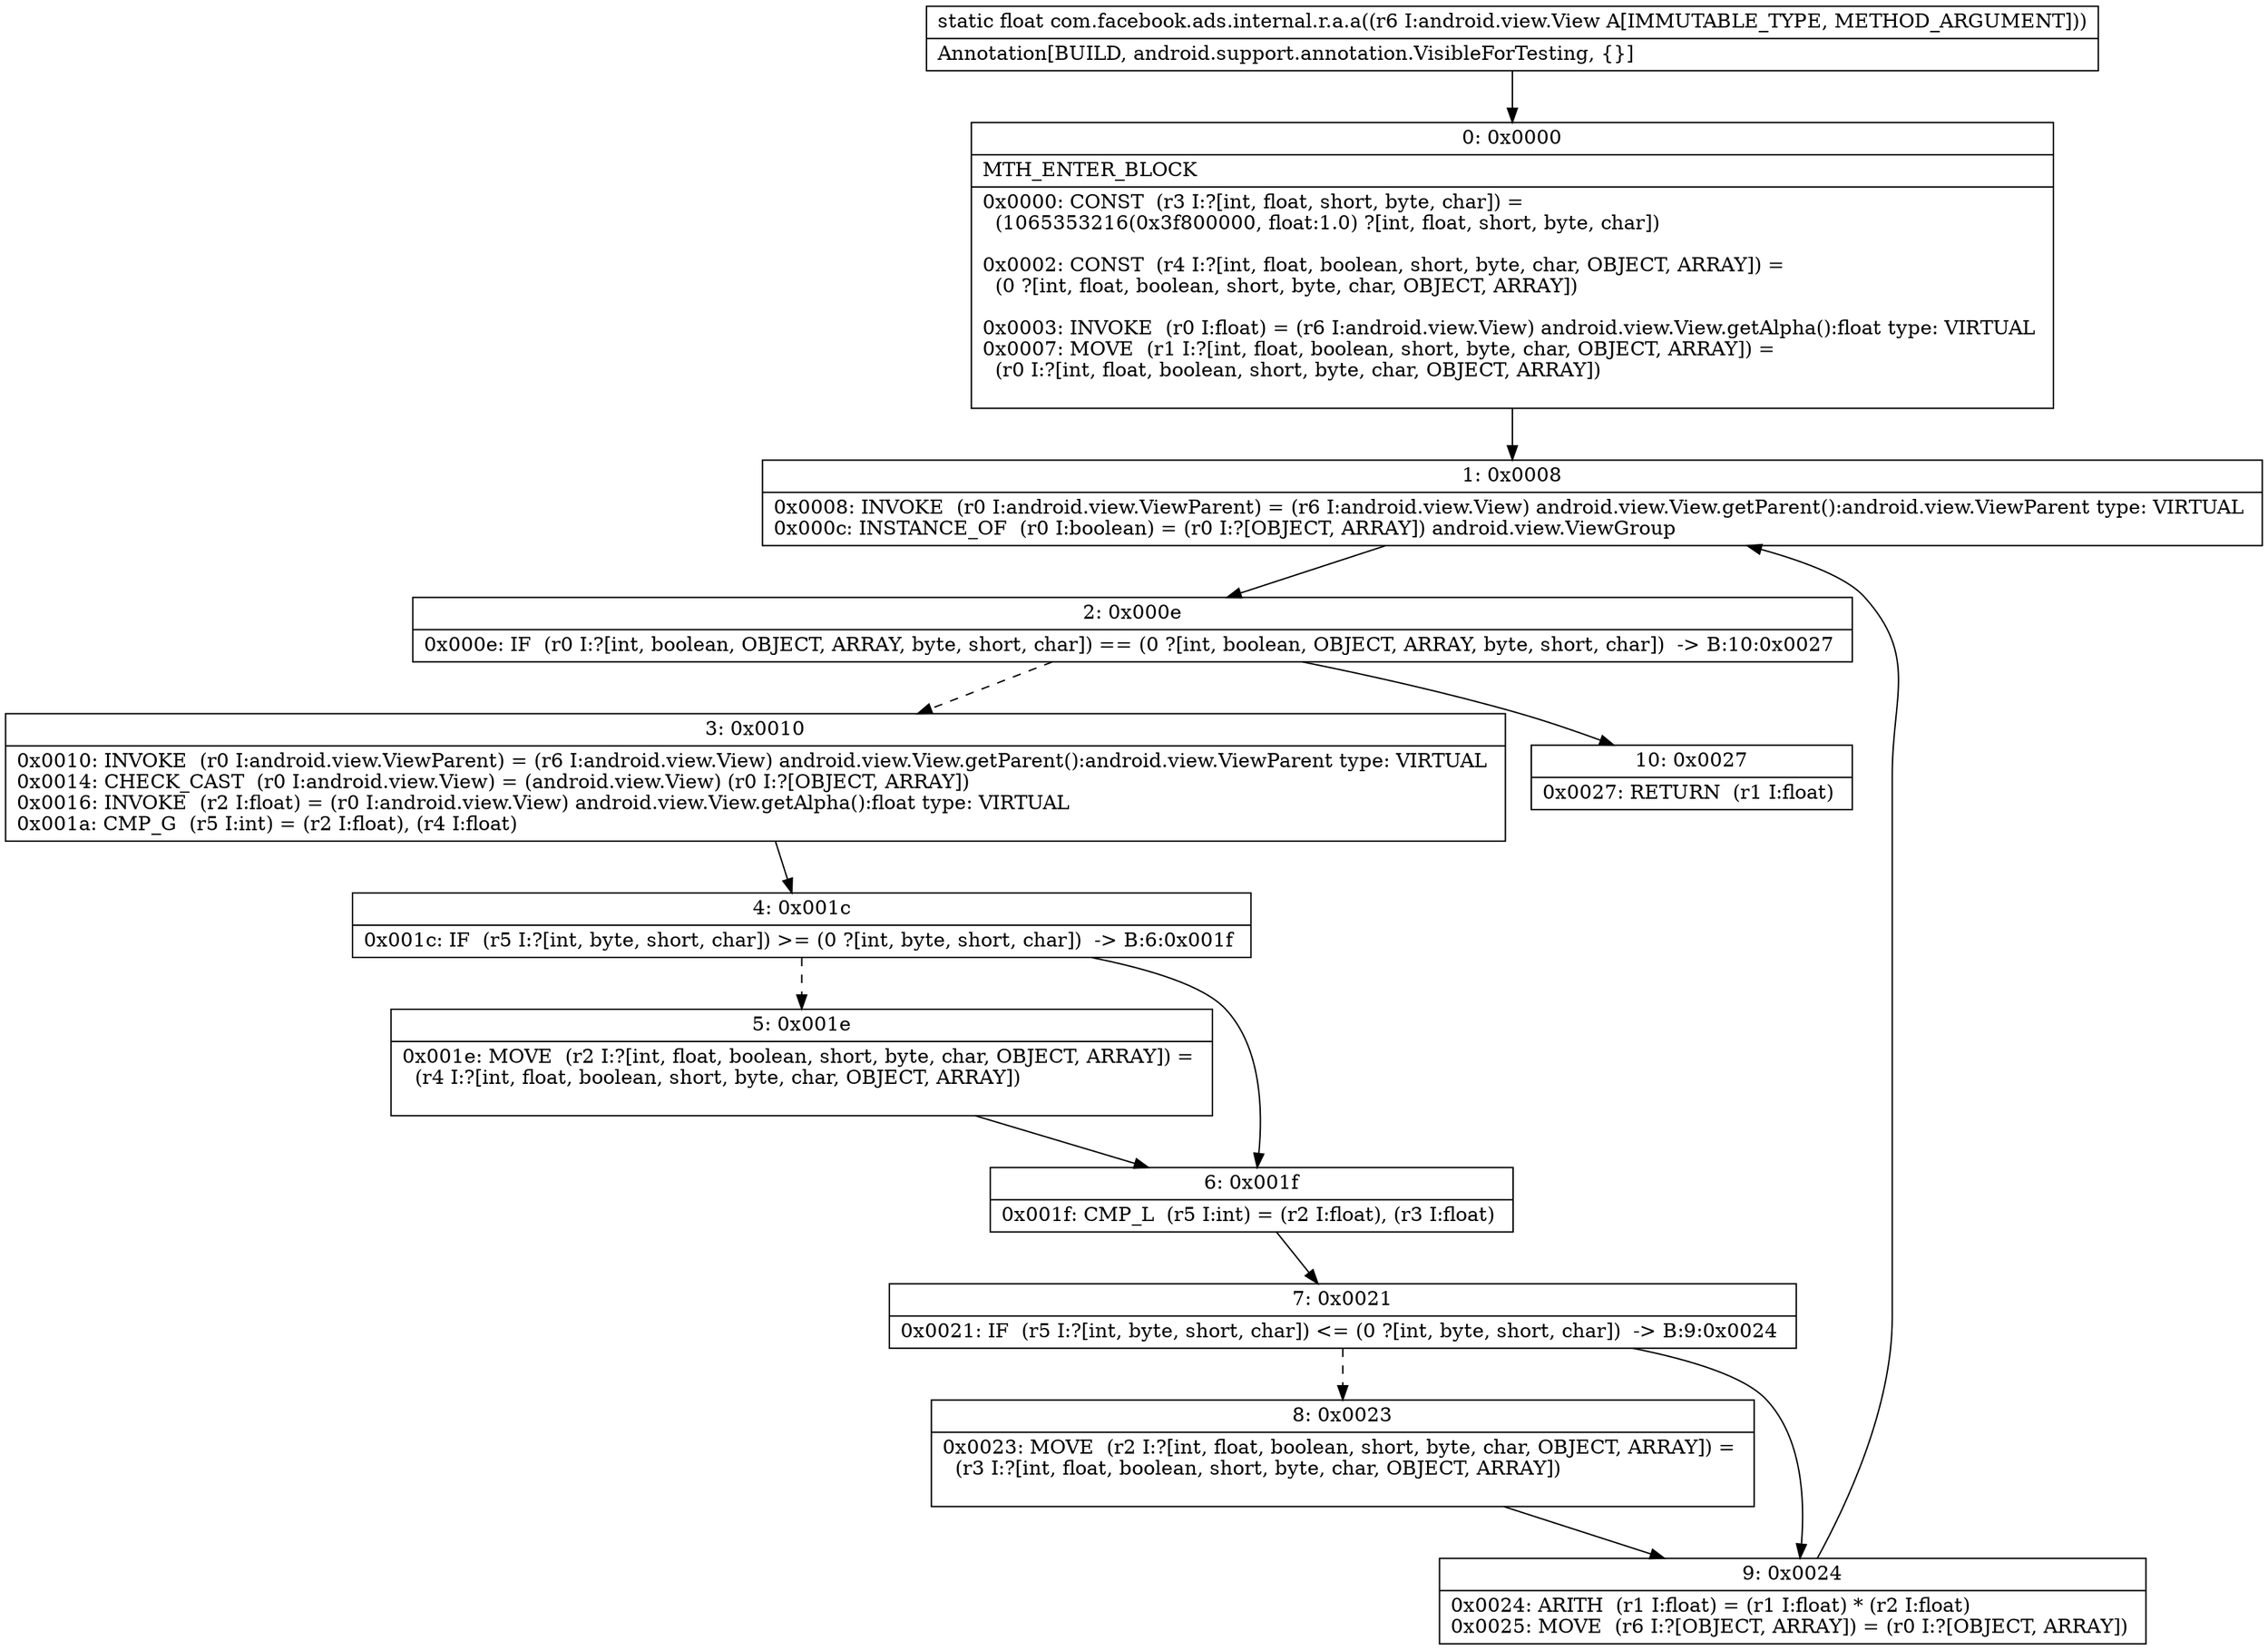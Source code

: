 digraph "CFG forcom.facebook.ads.internal.r.a.a(Landroid\/view\/View;)F" {
Node_0 [shape=record,label="{0\:\ 0x0000|MTH_ENTER_BLOCK\l|0x0000: CONST  (r3 I:?[int, float, short, byte, char]) = \l  (1065353216(0x3f800000, float:1.0) ?[int, float, short, byte, char])\l \l0x0002: CONST  (r4 I:?[int, float, boolean, short, byte, char, OBJECT, ARRAY]) = \l  (0 ?[int, float, boolean, short, byte, char, OBJECT, ARRAY])\l \l0x0003: INVOKE  (r0 I:float) = (r6 I:android.view.View) android.view.View.getAlpha():float type: VIRTUAL \l0x0007: MOVE  (r1 I:?[int, float, boolean, short, byte, char, OBJECT, ARRAY]) = \l  (r0 I:?[int, float, boolean, short, byte, char, OBJECT, ARRAY])\l \l}"];
Node_1 [shape=record,label="{1\:\ 0x0008|0x0008: INVOKE  (r0 I:android.view.ViewParent) = (r6 I:android.view.View) android.view.View.getParent():android.view.ViewParent type: VIRTUAL \l0x000c: INSTANCE_OF  (r0 I:boolean) = (r0 I:?[OBJECT, ARRAY]) android.view.ViewGroup \l}"];
Node_2 [shape=record,label="{2\:\ 0x000e|0x000e: IF  (r0 I:?[int, boolean, OBJECT, ARRAY, byte, short, char]) == (0 ?[int, boolean, OBJECT, ARRAY, byte, short, char])  \-\> B:10:0x0027 \l}"];
Node_3 [shape=record,label="{3\:\ 0x0010|0x0010: INVOKE  (r0 I:android.view.ViewParent) = (r6 I:android.view.View) android.view.View.getParent():android.view.ViewParent type: VIRTUAL \l0x0014: CHECK_CAST  (r0 I:android.view.View) = (android.view.View) (r0 I:?[OBJECT, ARRAY]) \l0x0016: INVOKE  (r2 I:float) = (r0 I:android.view.View) android.view.View.getAlpha():float type: VIRTUAL \l0x001a: CMP_G  (r5 I:int) = (r2 I:float), (r4 I:float) \l}"];
Node_4 [shape=record,label="{4\:\ 0x001c|0x001c: IF  (r5 I:?[int, byte, short, char]) \>= (0 ?[int, byte, short, char])  \-\> B:6:0x001f \l}"];
Node_5 [shape=record,label="{5\:\ 0x001e|0x001e: MOVE  (r2 I:?[int, float, boolean, short, byte, char, OBJECT, ARRAY]) = \l  (r4 I:?[int, float, boolean, short, byte, char, OBJECT, ARRAY])\l \l}"];
Node_6 [shape=record,label="{6\:\ 0x001f|0x001f: CMP_L  (r5 I:int) = (r2 I:float), (r3 I:float) \l}"];
Node_7 [shape=record,label="{7\:\ 0x0021|0x0021: IF  (r5 I:?[int, byte, short, char]) \<= (0 ?[int, byte, short, char])  \-\> B:9:0x0024 \l}"];
Node_8 [shape=record,label="{8\:\ 0x0023|0x0023: MOVE  (r2 I:?[int, float, boolean, short, byte, char, OBJECT, ARRAY]) = \l  (r3 I:?[int, float, boolean, short, byte, char, OBJECT, ARRAY])\l \l}"];
Node_9 [shape=record,label="{9\:\ 0x0024|0x0024: ARITH  (r1 I:float) = (r1 I:float) * (r2 I:float) \l0x0025: MOVE  (r6 I:?[OBJECT, ARRAY]) = (r0 I:?[OBJECT, ARRAY]) \l}"];
Node_10 [shape=record,label="{10\:\ 0x0027|0x0027: RETURN  (r1 I:float) \l}"];
MethodNode[shape=record,label="{static float com.facebook.ads.internal.r.a.a((r6 I:android.view.View A[IMMUTABLE_TYPE, METHOD_ARGUMENT]))  | Annotation[BUILD, android.support.annotation.VisibleForTesting, \{\}]\l}"];
MethodNode -> Node_0;
Node_0 -> Node_1;
Node_1 -> Node_2;
Node_2 -> Node_3[style=dashed];
Node_2 -> Node_10;
Node_3 -> Node_4;
Node_4 -> Node_5[style=dashed];
Node_4 -> Node_6;
Node_5 -> Node_6;
Node_6 -> Node_7;
Node_7 -> Node_8[style=dashed];
Node_7 -> Node_9;
Node_8 -> Node_9;
Node_9 -> Node_1;
}

